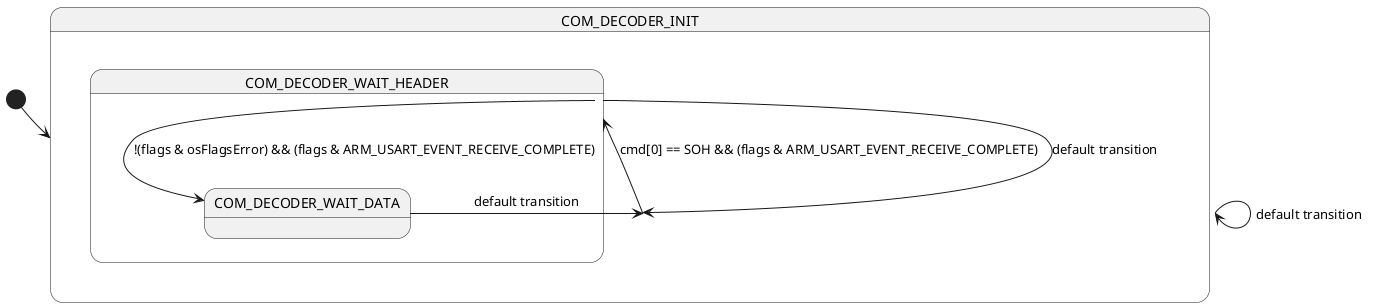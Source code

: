 @startuml

[*] --> COM_DECODER_INIT

state COM_DECODER_INIT {
    COM_DECODER_INIT --> COM_DECODER_WAIT_HEADER : cmd[0] == SOH && (flags & ARM_USART_EVENT_RECEIVE_COMPLETE)
    COM_DECODER_INIT --> COM_DECODER_INIT : default transition
}

state COM_DECODER_WAIT_HEADER {
    COM_DECODER_WAIT_HEADER --> COM_DECODER_WAIT_DATA : !(flags & osFlagsError) && (flags & ARM_USART_EVENT_RECEIVE_COMPLETE)
    COM_DECODER_WAIT_HEADER --> COM_DECODER_INIT : default transition
}

state COM_DECODER_WAIT_DATA {
    COM_DECODER_WAIT_DATA --> COM_DECODER_INIT : default transition
}

@enduml

